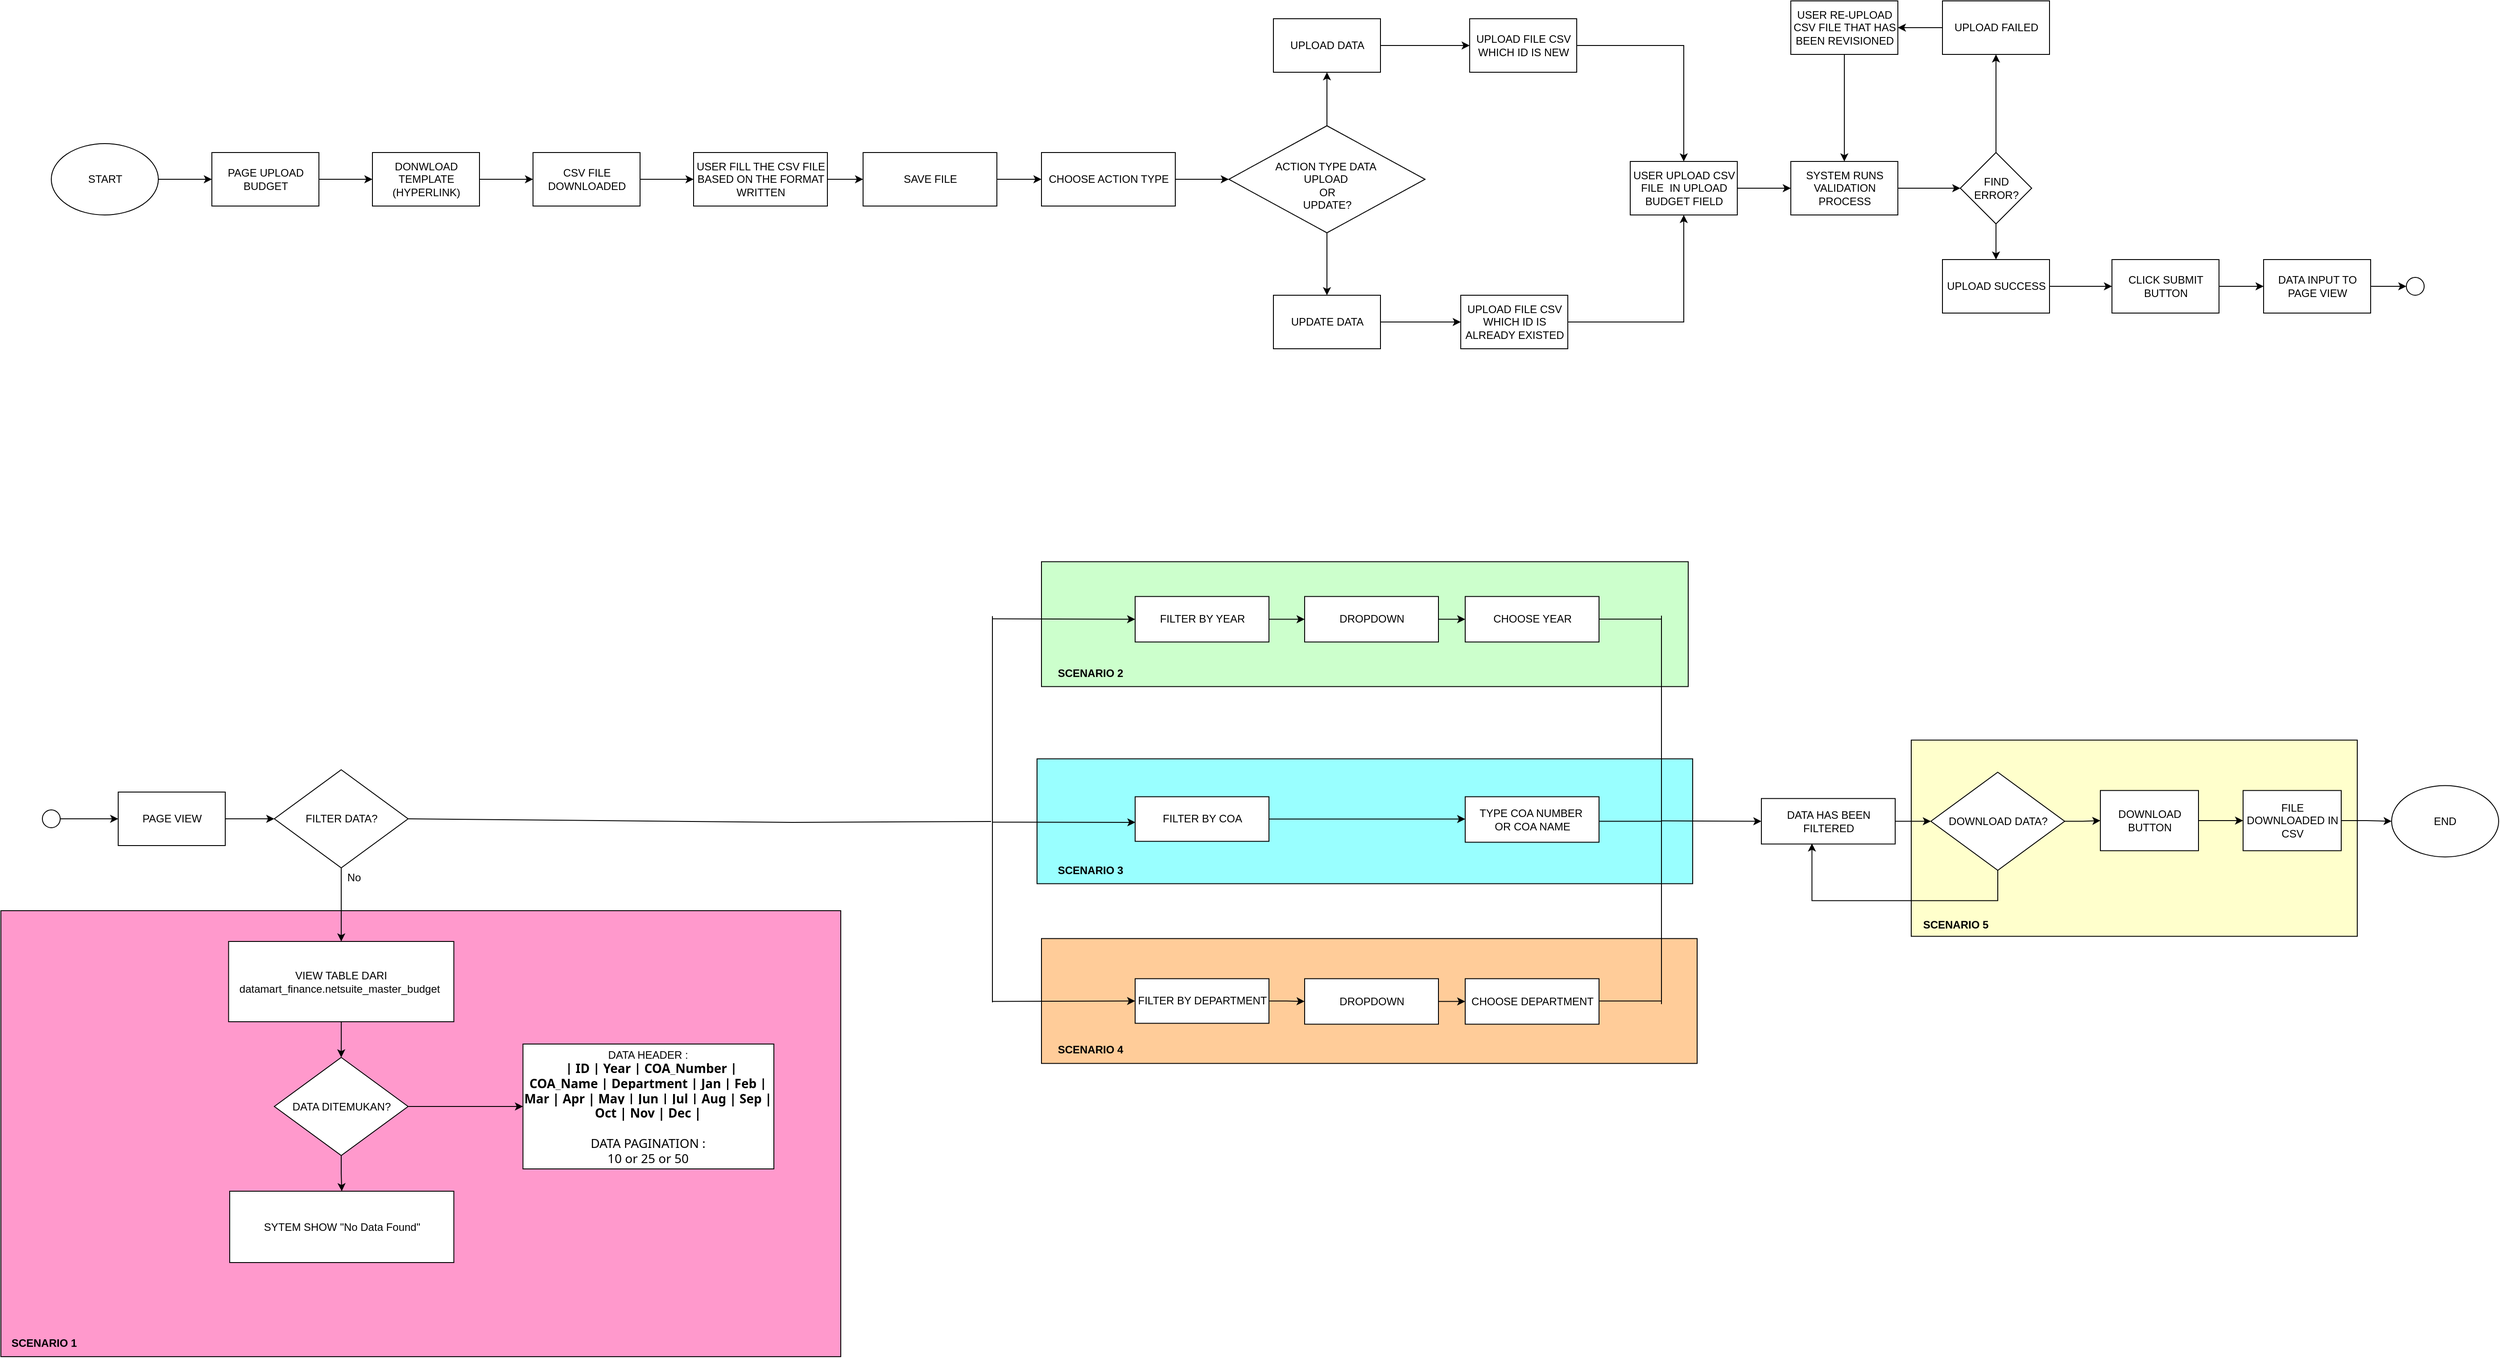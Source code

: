 <mxfile version="26.1.1">
  <diagram name="Page-1" id="rVhgOGxeyQuXEXUFn2q0">
    <mxGraphModel dx="5580" dy="2460" grid="1" gridSize="10" guides="1" tooltips="1" connect="1" arrows="1" fold="1" page="1" pageScale="1" pageWidth="850" pageHeight="1100" math="0" shadow="0">
      <root>
        <mxCell id="0" />
        <mxCell id="1" parent="0" />
        <mxCell id="I8TiSBE5ZwDcG0NRmcf--130" value="" style="rounded=0;whiteSpace=wrap;html=1;fillColor=#FFFFCC;" vertex="1" parent="1">
          <mxGeometry x="2261.5" y="898.75" width="500" height="220" as="geometry" />
        </mxCell>
        <mxCell id="I8TiSBE5ZwDcG0NRmcf--126" value="" style="rounded=0;whiteSpace=wrap;html=1;fillColor=#FFCC99;fontStyle=1" vertex="1" parent="1">
          <mxGeometry x="1286.5" y="1121.25" width="735" height="140" as="geometry" />
        </mxCell>
        <mxCell id="I8TiSBE5ZwDcG0NRmcf--125" value="" style="rounded=0;whiteSpace=wrap;html=1;fillColor=#99FFFF;" vertex="1" parent="1">
          <mxGeometry x="1281.5" y="919.75" width="735" height="140" as="geometry" />
        </mxCell>
        <mxCell id="I8TiSBE5ZwDcG0NRmcf--124" value="" style="rounded=0;whiteSpace=wrap;html=1;fillColor=#CCFFCC;" vertex="1" parent="1">
          <mxGeometry x="1286.5" y="698.75" width="725" height="140" as="geometry" />
        </mxCell>
        <mxCell id="I8TiSBE5ZwDcG0NRmcf--118" value="" style="rounded=0;whiteSpace=wrap;html=1;fillColor=#FF99CC;" vertex="1" parent="1">
          <mxGeometry x="120" y="1090" width="941.5" height="500" as="geometry" />
        </mxCell>
        <mxCell id="I8TiSBE5ZwDcG0NRmcf--39" value="" style="edgeStyle=orthogonalEdgeStyle;rounded=0;orthogonalLoop=1;jettySize=auto;html=1;" edge="1" parent="1" source="I8TiSBE5ZwDcG0NRmcf--1" target="I8TiSBE5ZwDcG0NRmcf--2">
          <mxGeometry relative="1" as="geometry" />
        </mxCell>
        <mxCell id="I8TiSBE5ZwDcG0NRmcf--1" value="START" style="ellipse;whiteSpace=wrap;html=1;" vertex="1" parent="1">
          <mxGeometry x="176.5" y="230" width="120" height="80" as="geometry" />
        </mxCell>
        <mxCell id="I8TiSBE5ZwDcG0NRmcf--40" value="" style="edgeStyle=orthogonalEdgeStyle;rounded=0;orthogonalLoop=1;jettySize=auto;html=1;" edge="1" parent="1" source="I8TiSBE5ZwDcG0NRmcf--2" target="I8TiSBE5ZwDcG0NRmcf--20">
          <mxGeometry relative="1" as="geometry" />
        </mxCell>
        <mxCell id="I8TiSBE5ZwDcG0NRmcf--2" value="PAGE UPLOAD BUDGET" style="rounded=0;whiteSpace=wrap;html=1;" vertex="1" parent="1">
          <mxGeometry x="356.5" y="240" width="120" height="60" as="geometry" />
        </mxCell>
        <mxCell id="I8TiSBE5ZwDcG0NRmcf--46" value="" style="edgeStyle=orthogonalEdgeStyle;rounded=0;orthogonalLoop=1;jettySize=auto;html=1;" edge="1" parent="1" source="I8TiSBE5ZwDcG0NRmcf--4" target="I8TiSBE5ZwDcG0NRmcf--6">
          <mxGeometry relative="1" as="geometry" />
        </mxCell>
        <mxCell id="I8TiSBE5ZwDcG0NRmcf--47" value="" style="edgeStyle=orthogonalEdgeStyle;rounded=0;orthogonalLoop=1;jettySize=auto;html=1;" edge="1" parent="1" source="I8TiSBE5ZwDcG0NRmcf--4" target="I8TiSBE5ZwDcG0NRmcf--5">
          <mxGeometry relative="1" as="geometry" />
        </mxCell>
        <mxCell id="I8TiSBE5ZwDcG0NRmcf--4" value="&lt;div&gt;&lt;br&gt;&lt;/div&gt;ACTION TYPE DATA&amp;nbsp;&lt;div&gt;UPLOAD&amp;nbsp;&lt;div&gt;OR&lt;/div&gt;&lt;div&gt;UPDATE?&lt;/div&gt;&lt;/div&gt;" style="rhombus;whiteSpace=wrap;html=1;" vertex="1" parent="1">
          <mxGeometry x="1496.5" y="210" width="220" height="120" as="geometry" />
        </mxCell>
        <mxCell id="I8TiSBE5ZwDcG0NRmcf--49" value="" style="edgeStyle=orthogonalEdgeStyle;rounded=0;orthogonalLoop=1;jettySize=auto;html=1;" edge="1" parent="1" source="I8TiSBE5ZwDcG0NRmcf--5" target="I8TiSBE5ZwDcG0NRmcf--8">
          <mxGeometry relative="1" as="geometry" />
        </mxCell>
        <mxCell id="I8TiSBE5ZwDcG0NRmcf--5" value="UPDATE DATA" style="rounded=0;whiteSpace=wrap;html=1;" vertex="1" parent="1">
          <mxGeometry x="1546.5" y="400" width="120" height="60" as="geometry" />
        </mxCell>
        <mxCell id="I8TiSBE5ZwDcG0NRmcf--48" value="" style="edgeStyle=orthogonalEdgeStyle;rounded=0;orthogonalLoop=1;jettySize=auto;html=1;" edge="1" parent="1" source="I8TiSBE5ZwDcG0NRmcf--6" target="I8TiSBE5ZwDcG0NRmcf--7">
          <mxGeometry relative="1" as="geometry" />
        </mxCell>
        <mxCell id="I8TiSBE5ZwDcG0NRmcf--6" value="UPLOAD DATA" style="rounded=0;whiteSpace=wrap;html=1;" vertex="1" parent="1">
          <mxGeometry x="1546.5" y="90" width="120" height="60" as="geometry" />
        </mxCell>
        <mxCell id="I8TiSBE5ZwDcG0NRmcf--50" style="edgeStyle=orthogonalEdgeStyle;rounded=0;orthogonalLoop=1;jettySize=auto;html=1;" edge="1" parent="1" source="I8TiSBE5ZwDcG0NRmcf--7" target="I8TiSBE5ZwDcG0NRmcf--23">
          <mxGeometry relative="1" as="geometry" />
        </mxCell>
        <mxCell id="I8TiSBE5ZwDcG0NRmcf--7" value="UPLOAD FILE CSV WHICH ID IS NEW" style="rounded=0;whiteSpace=wrap;html=1;" vertex="1" parent="1">
          <mxGeometry x="1766.5" y="90" width="120" height="60" as="geometry" />
        </mxCell>
        <mxCell id="I8TiSBE5ZwDcG0NRmcf--51" style="edgeStyle=orthogonalEdgeStyle;rounded=0;orthogonalLoop=1;jettySize=auto;html=1;entryX=0.5;entryY=1;entryDx=0;entryDy=0;" edge="1" parent="1" source="I8TiSBE5ZwDcG0NRmcf--8" target="I8TiSBE5ZwDcG0NRmcf--23">
          <mxGeometry relative="1" as="geometry" />
        </mxCell>
        <mxCell id="I8TiSBE5ZwDcG0NRmcf--8" value="UPLOAD FILE CSV WHICH ID IS ALREADY EXISTED" style="rounded=0;whiteSpace=wrap;html=1;" vertex="1" parent="1">
          <mxGeometry x="1756.5" y="400" width="120" height="60" as="geometry" />
        </mxCell>
        <mxCell id="I8TiSBE5ZwDcG0NRmcf--62" value="" style="edgeStyle=orthogonalEdgeStyle;rounded=0;orthogonalLoop=1;jettySize=auto;html=1;" edge="1" parent="1" source="I8TiSBE5ZwDcG0NRmcf--10" target="I8TiSBE5ZwDcG0NRmcf--13">
          <mxGeometry relative="1" as="geometry" />
        </mxCell>
        <mxCell id="I8TiSBE5ZwDcG0NRmcf--10" value="PAGE VIEW" style="rounded=0;whiteSpace=wrap;html=1;" vertex="1" parent="1">
          <mxGeometry x="251.5" y="957" width="120" height="60" as="geometry" />
        </mxCell>
        <mxCell id="I8TiSBE5ZwDcG0NRmcf--60" value="" style="edgeStyle=orthogonalEdgeStyle;rounded=0;orthogonalLoop=1;jettySize=auto;html=1;" edge="1" parent="1" source="I8TiSBE5ZwDcG0NRmcf--12" target="I8TiSBE5ZwDcG0NRmcf--31">
          <mxGeometry relative="1" as="geometry" />
        </mxCell>
        <mxCell id="I8TiSBE5ZwDcG0NRmcf--12" value="DATA INPUT TO PAGE VIEW" style="rounded=0;whiteSpace=wrap;html=1;" vertex="1" parent="1">
          <mxGeometry x="2656.5" y="360" width="120" height="60" as="geometry" />
        </mxCell>
        <mxCell id="I8TiSBE5ZwDcG0NRmcf--64" value="" style="edgeStyle=orthogonalEdgeStyle;rounded=0;orthogonalLoop=1;jettySize=auto;html=1;" edge="1" parent="1" source="I8TiSBE5ZwDcG0NRmcf--13" target="I8TiSBE5ZwDcG0NRmcf--14">
          <mxGeometry relative="1" as="geometry" />
        </mxCell>
        <mxCell id="I8TiSBE5ZwDcG0NRmcf--13" value="&lt;div&gt;FILTER DATA?&lt;/div&gt;" style="rhombus;whiteSpace=wrap;html=1;" vertex="1" parent="1">
          <mxGeometry x="426.5" y="932" width="150" height="110" as="geometry" />
        </mxCell>
        <mxCell id="I8TiSBE5ZwDcG0NRmcf--75" value="" style="edgeStyle=orthogonalEdgeStyle;rounded=0;orthogonalLoop=1;jettySize=auto;html=1;" edge="1" parent="1" source="I8TiSBE5ZwDcG0NRmcf--14" target="I8TiSBE5ZwDcG0NRmcf--74">
          <mxGeometry relative="1" as="geometry" />
        </mxCell>
        <mxCell id="I8TiSBE5ZwDcG0NRmcf--14" value="VIEW TABLE DARI&lt;div&gt;datamart_finance.netsuite_master_budget&amp;nbsp;&lt;/div&gt;" style="rounded=0;whiteSpace=wrap;html=1;" vertex="1" parent="1">
          <mxGeometry x="375.25" y="1124.5" width="252.5" height="90" as="geometry" />
        </mxCell>
        <mxCell id="I8TiSBE5ZwDcG0NRmcf--101" style="edgeStyle=orthogonalEdgeStyle;rounded=0;orthogonalLoop=1;jettySize=auto;html=1;entryX=0;entryY=0.5;entryDx=0;entryDy=0;" edge="1" parent="1" source="I8TiSBE5ZwDcG0NRmcf--15" target="I8TiSBE5ZwDcG0NRmcf--89">
          <mxGeometry relative="1" as="geometry" />
        </mxCell>
        <mxCell id="I8TiSBE5ZwDcG0NRmcf--15" value="FILTER BY YEAR" style="rounded=0;whiteSpace=wrap;html=1;" vertex="1" parent="1">
          <mxGeometry x="1391.5" y="737.75" width="150" height="51" as="geometry" />
        </mxCell>
        <mxCell id="I8TiSBE5ZwDcG0NRmcf--66" value="" style="edgeStyle=orthogonalEdgeStyle;rounded=0;orthogonalLoop=1;jettySize=auto;html=1;" edge="1" parent="1" source="I8TiSBE5ZwDcG0NRmcf--16" target="I8TiSBE5ZwDcG0NRmcf--17">
          <mxGeometry relative="1" as="geometry" />
        </mxCell>
        <mxCell id="I8TiSBE5ZwDcG0NRmcf--16" value="&lt;div&gt;DOWNLOAD DATA?&lt;/div&gt;" style="rhombus;whiteSpace=wrap;html=1;" vertex="1" parent="1">
          <mxGeometry x="2283.5" y="934.75" width="150" height="110" as="geometry" />
        </mxCell>
        <mxCell id="I8TiSBE5ZwDcG0NRmcf--67" value="" style="edgeStyle=orthogonalEdgeStyle;rounded=0;orthogonalLoop=1;jettySize=auto;html=1;" edge="1" parent="1" source="I8TiSBE5ZwDcG0NRmcf--17" target="I8TiSBE5ZwDcG0NRmcf--18">
          <mxGeometry relative="1" as="geometry" />
        </mxCell>
        <mxCell id="I8TiSBE5ZwDcG0NRmcf--17" value="DOWNLOAD BUTTON" style="rounded=0;whiteSpace=wrap;html=1;" vertex="1" parent="1">
          <mxGeometry x="2473.5" y="955.25" width="110" height="67.5" as="geometry" />
        </mxCell>
        <mxCell id="I8TiSBE5ZwDcG0NRmcf--69" value="" style="edgeStyle=orthogonalEdgeStyle;rounded=0;orthogonalLoop=1;jettySize=auto;html=1;entryX=0;entryY=0.5;entryDx=0;entryDy=0;" edge="1" parent="1" source="I8TiSBE5ZwDcG0NRmcf--18" target="I8TiSBE5ZwDcG0NRmcf--68">
          <mxGeometry relative="1" as="geometry">
            <mxPoint x="2788.5" y="989.841" as="targetPoint" />
          </mxGeometry>
        </mxCell>
        <mxCell id="I8TiSBE5ZwDcG0NRmcf--18" value="FILE DOWNLOADED IN CSV" style="rounded=0;whiteSpace=wrap;html=1;" vertex="1" parent="1">
          <mxGeometry x="2633.5" y="955.25" width="110" height="67.5" as="geometry" />
        </mxCell>
        <mxCell id="I8TiSBE5ZwDcG0NRmcf--41" value="" style="edgeStyle=orthogonalEdgeStyle;rounded=0;orthogonalLoop=1;jettySize=auto;html=1;" edge="1" parent="1" source="I8TiSBE5ZwDcG0NRmcf--20" target="I8TiSBE5ZwDcG0NRmcf--21">
          <mxGeometry relative="1" as="geometry" />
        </mxCell>
        <mxCell id="I8TiSBE5ZwDcG0NRmcf--20" value="DONWLOAD TEMPLATE&lt;div&gt;(HYPERLINK)&lt;/div&gt;" style="rounded=0;whiteSpace=wrap;html=1;" vertex="1" parent="1">
          <mxGeometry x="536.5" y="240" width="120" height="60" as="geometry" />
        </mxCell>
        <mxCell id="I8TiSBE5ZwDcG0NRmcf--42" value="" style="edgeStyle=orthogonalEdgeStyle;rounded=0;orthogonalLoop=1;jettySize=auto;html=1;" edge="1" parent="1" source="I8TiSBE5ZwDcG0NRmcf--21" target="I8TiSBE5ZwDcG0NRmcf--22">
          <mxGeometry relative="1" as="geometry" />
        </mxCell>
        <mxCell id="I8TiSBE5ZwDcG0NRmcf--21" value="CSV FILE DOWNLOADED" style="rounded=0;whiteSpace=wrap;html=1;" vertex="1" parent="1">
          <mxGeometry x="716.5" y="240" width="120" height="60" as="geometry" />
        </mxCell>
        <mxCell id="I8TiSBE5ZwDcG0NRmcf--43" value="" style="edgeStyle=orthogonalEdgeStyle;rounded=0;orthogonalLoop=1;jettySize=auto;html=1;" edge="1" parent="1" source="I8TiSBE5ZwDcG0NRmcf--22" target="I8TiSBE5ZwDcG0NRmcf--37">
          <mxGeometry relative="1" as="geometry" />
        </mxCell>
        <mxCell id="I8TiSBE5ZwDcG0NRmcf--22" value="USER FILL THE CSV FILE BASED ON THE FORMAT WRITTEN" style="rounded=0;whiteSpace=wrap;html=1;" vertex="1" parent="1">
          <mxGeometry x="896.5" y="240" width="150" height="60" as="geometry" />
        </mxCell>
        <mxCell id="I8TiSBE5ZwDcG0NRmcf--52" value="" style="edgeStyle=orthogonalEdgeStyle;rounded=0;orthogonalLoop=1;jettySize=auto;html=1;" edge="1" parent="1" source="I8TiSBE5ZwDcG0NRmcf--23" target="I8TiSBE5ZwDcG0NRmcf--24">
          <mxGeometry relative="1" as="geometry" />
        </mxCell>
        <mxCell id="I8TiSBE5ZwDcG0NRmcf--23" value="USER UPLOAD CSV FILE&amp;nbsp; IN UPLOAD BUDGET FIELD" style="rounded=0;whiteSpace=wrap;html=1;" vertex="1" parent="1">
          <mxGeometry x="1946.5" y="250" width="120" height="60" as="geometry" />
        </mxCell>
        <mxCell id="I8TiSBE5ZwDcG0NRmcf--53" value="" style="edgeStyle=orthogonalEdgeStyle;rounded=0;orthogonalLoop=1;jettySize=auto;html=1;" edge="1" parent="1" source="I8TiSBE5ZwDcG0NRmcf--24" target="I8TiSBE5ZwDcG0NRmcf--25">
          <mxGeometry relative="1" as="geometry" />
        </mxCell>
        <mxCell id="I8TiSBE5ZwDcG0NRmcf--24" value="SYSTEM RUNS VALIDATION PROCESS" style="rounded=0;whiteSpace=wrap;html=1;" vertex="1" parent="1">
          <mxGeometry x="2126.5" y="250" width="120" height="60" as="geometry" />
        </mxCell>
        <mxCell id="I8TiSBE5ZwDcG0NRmcf--54" value="" style="edgeStyle=orthogonalEdgeStyle;rounded=0;orthogonalLoop=1;jettySize=auto;html=1;" edge="1" parent="1" source="I8TiSBE5ZwDcG0NRmcf--25" target="I8TiSBE5ZwDcG0NRmcf--26">
          <mxGeometry relative="1" as="geometry" />
        </mxCell>
        <mxCell id="I8TiSBE5ZwDcG0NRmcf--57" value="" style="edgeStyle=orthogonalEdgeStyle;rounded=0;orthogonalLoop=1;jettySize=auto;html=1;" edge="1" parent="1" source="I8TiSBE5ZwDcG0NRmcf--25" target="I8TiSBE5ZwDcG0NRmcf--27">
          <mxGeometry relative="1" as="geometry" />
        </mxCell>
        <mxCell id="I8TiSBE5ZwDcG0NRmcf--25" value="FIND ERROR?" style="rhombus;whiteSpace=wrap;html=1;" vertex="1" parent="1">
          <mxGeometry x="2316.5" y="240" width="80" height="80" as="geometry" />
        </mxCell>
        <mxCell id="I8TiSBE5ZwDcG0NRmcf--55" value="" style="edgeStyle=orthogonalEdgeStyle;rounded=0;orthogonalLoop=1;jettySize=auto;html=1;" edge="1" parent="1" source="I8TiSBE5ZwDcG0NRmcf--26" target="I8TiSBE5ZwDcG0NRmcf--29">
          <mxGeometry relative="1" as="geometry" />
        </mxCell>
        <mxCell id="I8TiSBE5ZwDcG0NRmcf--26" value="UPLOAD FAILED" style="rounded=0;whiteSpace=wrap;html=1;" vertex="1" parent="1">
          <mxGeometry x="2296.5" y="70" width="120" height="60" as="geometry" />
        </mxCell>
        <mxCell id="I8TiSBE5ZwDcG0NRmcf--58" value="" style="edgeStyle=orthogonalEdgeStyle;rounded=0;orthogonalLoop=1;jettySize=auto;html=1;" edge="1" parent="1" source="I8TiSBE5ZwDcG0NRmcf--27" target="I8TiSBE5ZwDcG0NRmcf--30">
          <mxGeometry relative="1" as="geometry" />
        </mxCell>
        <mxCell id="I8TiSBE5ZwDcG0NRmcf--27" value="UPLOAD SUCCESS" style="rounded=0;whiteSpace=wrap;html=1;" vertex="1" parent="1">
          <mxGeometry x="2296.5" y="360" width="120" height="60" as="geometry" />
        </mxCell>
        <mxCell id="I8TiSBE5ZwDcG0NRmcf--56" style="edgeStyle=orthogonalEdgeStyle;rounded=0;orthogonalLoop=1;jettySize=auto;html=1;entryX=0.5;entryY=0;entryDx=0;entryDy=0;" edge="1" parent="1" source="I8TiSBE5ZwDcG0NRmcf--29" target="I8TiSBE5ZwDcG0NRmcf--24">
          <mxGeometry relative="1" as="geometry" />
        </mxCell>
        <mxCell id="I8TiSBE5ZwDcG0NRmcf--29" value="USER RE-UPLOAD CSV FILE THAT HAS BEEN REVISIONED" style="rounded=0;whiteSpace=wrap;html=1;" vertex="1" parent="1">
          <mxGeometry x="2126.5" y="70" width="120" height="60" as="geometry" />
        </mxCell>
        <mxCell id="I8TiSBE5ZwDcG0NRmcf--59" value="" style="edgeStyle=orthogonalEdgeStyle;rounded=0;orthogonalLoop=1;jettySize=auto;html=1;" edge="1" parent="1" source="I8TiSBE5ZwDcG0NRmcf--30" target="I8TiSBE5ZwDcG0NRmcf--12">
          <mxGeometry relative="1" as="geometry" />
        </mxCell>
        <mxCell id="I8TiSBE5ZwDcG0NRmcf--30" value="CLICK SUBMIT BUTTON" style="rounded=0;whiteSpace=wrap;html=1;" vertex="1" parent="1">
          <mxGeometry x="2486.5" y="360" width="120" height="60" as="geometry" />
        </mxCell>
        <mxCell id="I8TiSBE5ZwDcG0NRmcf--31" value="" style="verticalLabelPosition=bottom;verticalAlign=top;html=1;shape=mxgraph.flowchart.on-page_reference;" vertex="1" parent="1">
          <mxGeometry x="2816.5" y="380" width="20" height="20" as="geometry" />
        </mxCell>
        <mxCell id="I8TiSBE5ZwDcG0NRmcf--61" value="" style="edgeStyle=orthogonalEdgeStyle;rounded=0;orthogonalLoop=1;jettySize=auto;html=1;" edge="1" parent="1" source="I8TiSBE5ZwDcG0NRmcf--32" target="I8TiSBE5ZwDcG0NRmcf--10">
          <mxGeometry relative="1" as="geometry" />
        </mxCell>
        <mxCell id="I8TiSBE5ZwDcG0NRmcf--32" value="" style="verticalLabelPosition=bottom;verticalAlign=top;html=1;shape=mxgraph.flowchart.on-page_reference;" vertex="1" parent="1">
          <mxGeometry x="166.5" y="977" width="20" height="20" as="geometry" />
        </mxCell>
        <mxCell id="I8TiSBE5ZwDcG0NRmcf--44" value="" style="edgeStyle=orthogonalEdgeStyle;rounded=0;orthogonalLoop=1;jettySize=auto;html=1;" edge="1" parent="1" source="I8TiSBE5ZwDcG0NRmcf--37" target="I8TiSBE5ZwDcG0NRmcf--38">
          <mxGeometry relative="1" as="geometry" />
        </mxCell>
        <mxCell id="I8TiSBE5ZwDcG0NRmcf--37" value="SAVE FILE" style="rounded=0;whiteSpace=wrap;html=1;" vertex="1" parent="1">
          <mxGeometry x="1086.5" y="240" width="150" height="60" as="geometry" />
        </mxCell>
        <mxCell id="I8TiSBE5ZwDcG0NRmcf--45" value="" style="edgeStyle=orthogonalEdgeStyle;rounded=0;orthogonalLoop=1;jettySize=auto;html=1;" edge="1" parent="1" source="I8TiSBE5ZwDcG0NRmcf--38" target="I8TiSBE5ZwDcG0NRmcf--4">
          <mxGeometry relative="1" as="geometry" />
        </mxCell>
        <mxCell id="I8TiSBE5ZwDcG0NRmcf--38" value="CHOOSE ACTION TYPE" style="rounded=0;whiteSpace=wrap;html=1;" vertex="1" parent="1">
          <mxGeometry x="1286.5" y="240" width="150" height="60" as="geometry" />
        </mxCell>
        <mxCell id="I8TiSBE5ZwDcG0NRmcf--68" value="END" style="ellipse;whiteSpace=wrap;html=1;" vertex="1" parent="1">
          <mxGeometry x="2800" y="949.75" width="120" height="80" as="geometry" />
        </mxCell>
        <mxCell id="I8TiSBE5ZwDcG0NRmcf--70" value="DATA HEADER :&lt;br&gt;&lt;div&gt;&lt;span style=&quot;font-family: &amp;quot;Segoe UI VSS (Regular)&amp;quot;, &amp;quot;Segoe UI&amp;quot;, -apple-system, BlinkMacSystemFont, Roboto, &amp;quot;Helvetica Neue&amp;quot;, Helvetica, Ubuntu, Arial, sans-serif, &amp;quot;Apple Color Emoji&amp;quot;, &amp;quot;Segoe UI Emoji&amp;quot;, &amp;quot;Segoe UI Symbol&amp;quot;; font-size: 14px; text-align: start; background-color: rgb(255, 255, 255);&quot;&gt;&amp;nbsp;&lt;/span&gt;&lt;span style=&quot;box-sizing: border-box; font-family: &amp;quot;Segoe UI VSS (Regular)&amp;quot;, &amp;quot;Segoe UI&amp;quot;, -apple-system, BlinkMacSystemFont, Roboto, &amp;quot;Helvetica Neue&amp;quot;, Helvetica, Ubuntu, Arial, sans-serif, &amp;quot;Apple Color Emoji&amp;quot;, &amp;quot;Segoe UI Emoji&amp;quot;, &amp;quot;Segoe UI Symbol&amp;quot;; font-size: 14px; text-align: start; background-color: rgb(255, 255, 255);&quot;&gt;&lt;b&gt;&amp;nbsp;| ID | Year | COA_Number | COA_Name | Department | Jan | Feb | Mar | Apr | May | Jun | Jul | Aug | Sep | Oct | Nov | Dec |&lt;/b&gt;&lt;br&gt;&lt;br&gt;DATA PAGINATION :&lt;/span&gt;&lt;/div&gt;&lt;div&gt;&lt;span style=&quot;box-sizing: border-box; font-family: &amp;quot;Segoe UI VSS (Regular)&amp;quot;, &amp;quot;Segoe UI&amp;quot;, -apple-system, BlinkMacSystemFont, Roboto, &amp;quot;Helvetica Neue&amp;quot;, Helvetica, Ubuntu, Arial, sans-serif, &amp;quot;Apple Color Emoji&amp;quot;, &amp;quot;Segoe UI Emoji&amp;quot;, &amp;quot;Segoe UI Symbol&amp;quot;; font-size: 14px; text-align: start; background-color: rgb(255, 255, 255);&quot;&gt;10 or 25 or 50&lt;/span&gt;&lt;/div&gt;" style="rounded=0;whiteSpace=wrap;html=1;" vertex="1" parent="1">
          <mxGeometry x="705.25" y="1239.5" width="281.25" height="140" as="geometry" />
        </mxCell>
        <mxCell id="I8TiSBE5ZwDcG0NRmcf--72" value="No" style="text;html=1;align=center;verticalAlign=middle;whiteSpace=wrap;rounded=0;" vertex="1" parent="1">
          <mxGeometry x="485.5" y="1038" width="60" height="30" as="geometry" />
        </mxCell>
        <mxCell id="I8TiSBE5ZwDcG0NRmcf--77" value="" style="edgeStyle=orthogonalEdgeStyle;rounded=0;orthogonalLoop=1;jettySize=auto;html=1;" edge="1" parent="1" source="I8TiSBE5ZwDcG0NRmcf--74" target="I8TiSBE5ZwDcG0NRmcf--76">
          <mxGeometry relative="1" as="geometry" />
        </mxCell>
        <mxCell id="I8TiSBE5ZwDcG0NRmcf--74" value="&lt;div&gt;DATA DITEMUKAN?&lt;/div&gt;" style="rhombus;whiteSpace=wrap;html=1;" vertex="1" parent="1">
          <mxGeometry x="426.5" y="1254.5" width="150" height="110" as="geometry" />
        </mxCell>
        <mxCell id="I8TiSBE5ZwDcG0NRmcf--76" value="SYTEM SHOW &quot;No Data Found&quot;" style="rounded=0;whiteSpace=wrap;html=1;" vertex="1" parent="1">
          <mxGeometry x="376.5" y="1404.5" width="251.25" height="80" as="geometry" />
        </mxCell>
        <mxCell id="I8TiSBE5ZwDcG0NRmcf--78" style="edgeStyle=orthogonalEdgeStyle;rounded=0;orthogonalLoop=1;jettySize=auto;html=1;" edge="1" parent="1" source="I8TiSBE5ZwDcG0NRmcf--74" target="I8TiSBE5ZwDcG0NRmcf--70">
          <mxGeometry relative="1" as="geometry" />
        </mxCell>
        <mxCell id="I8TiSBE5ZwDcG0NRmcf--102" value="" style="edgeStyle=orthogonalEdgeStyle;rounded=0;orthogonalLoop=1;jettySize=auto;html=1;" edge="1" parent="1" source="I8TiSBE5ZwDcG0NRmcf--87" target="I8TiSBE5ZwDcG0NRmcf--94">
          <mxGeometry relative="1" as="geometry">
            <Array as="points">
              <mxPoint x="1811.5" y="1008.75" />
              <mxPoint x="1811.5" y="1008.75" />
            </Array>
          </mxGeometry>
        </mxCell>
        <mxCell id="I8TiSBE5ZwDcG0NRmcf--87" value="FILTER BY COA" style="rounded=0;whiteSpace=wrap;html=1;" vertex="1" parent="1">
          <mxGeometry x="1391.5" y="962.25" width="150" height="50" as="geometry" />
        </mxCell>
        <mxCell id="I8TiSBE5ZwDcG0NRmcf--104" style="edgeStyle=orthogonalEdgeStyle;rounded=0;orthogonalLoop=1;jettySize=auto;html=1;entryX=0;entryY=0.5;entryDx=0;entryDy=0;" edge="1" parent="1" source="I8TiSBE5ZwDcG0NRmcf--88" target="I8TiSBE5ZwDcG0NRmcf--92">
          <mxGeometry relative="1" as="geometry" />
        </mxCell>
        <mxCell id="I8TiSBE5ZwDcG0NRmcf--88" value="FILTER BY DEPARTMENT" style="rounded=0;whiteSpace=wrap;html=1;" vertex="1" parent="1">
          <mxGeometry x="1391.5" y="1166.25" width="150" height="50" as="geometry" />
        </mxCell>
        <mxCell id="I8TiSBE5ZwDcG0NRmcf--105" style="edgeStyle=orthogonalEdgeStyle;rounded=0;orthogonalLoop=1;jettySize=auto;html=1;" edge="1" parent="1" source="I8TiSBE5ZwDcG0NRmcf--89" target="I8TiSBE5ZwDcG0NRmcf--90">
          <mxGeometry relative="1" as="geometry" />
        </mxCell>
        <mxCell id="I8TiSBE5ZwDcG0NRmcf--89" value="DROPDOWN" style="rounded=0;whiteSpace=wrap;html=1;" vertex="1" parent="1">
          <mxGeometry x="1581.5" y="737.75" width="150" height="51" as="geometry" />
        </mxCell>
        <mxCell id="I8TiSBE5ZwDcG0NRmcf--90" value="CHOOSE YEAR" style="rounded=0;whiteSpace=wrap;html=1;" vertex="1" parent="1">
          <mxGeometry x="1761.5" y="737.75" width="150" height="51" as="geometry" />
        </mxCell>
        <mxCell id="I8TiSBE5ZwDcG0NRmcf--114" value="" style="edgeStyle=orthogonalEdgeStyle;rounded=0;orthogonalLoop=1;jettySize=auto;html=1;" edge="1" parent="1" source="I8TiSBE5ZwDcG0NRmcf--91" target="I8TiSBE5ZwDcG0NRmcf--16">
          <mxGeometry relative="1" as="geometry" />
        </mxCell>
        <mxCell id="I8TiSBE5ZwDcG0NRmcf--91" value="DATA HAS BEEN&lt;div&gt;FILTERED&lt;/div&gt;" style="rounded=0;whiteSpace=wrap;html=1;" vertex="1" parent="1">
          <mxGeometry x="2093.5" y="964.25" width="150" height="51" as="geometry" />
        </mxCell>
        <mxCell id="I8TiSBE5ZwDcG0NRmcf--106" style="edgeStyle=orthogonalEdgeStyle;rounded=0;orthogonalLoop=1;jettySize=auto;html=1;" edge="1" parent="1" source="I8TiSBE5ZwDcG0NRmcf--92" target="I8TiSBE5ZwDcG0NRmcf--93">
          <mxGeometry relative="1" as="geometry" />
        </mxCell>
        <mxCell id="I8TiSBE5ZwDcG0NRmcf--92" value="DROPDOWN" style="rounded=0;whiteSpace=wrap;html=1;" vertex="1" parent="1">
          <mxGeometry x="1581.5" y="1166.25" width="150" height="51" as="geometry" />
        </mxCell>
        <mxCell id="I8TiSBE5ZwDcG0NRmcf--93" value="CHOOSE DEPARTMENT" style="rounded=0;whiteSpace=wrap;html=1;" vertex="1" parent="1">
          <mxGeometry x="1761.5" y="1166.25" width="150" height="51" as="geometry" />
        </mxCell>
        <mxCell id="I8TiSBE5ZwDcG0NRmcf--94" value="TYPE COA NUMBER&amp;nbsp;&lt;div&gt;OR COA NAME&lt;/div&gt;" style="rounded=0;whiteSpace=wrap;html=1;" vertex="1" parent="1">
          <mxGeometry x="1761.5" y="962.25" width="150" height="51" as="geometry" />
        </mxCell>
        <mxCell id="I8TiSBE5ZwDcG0NRmcf--95" value="" style="endArrow=none;html=1;rounded=0;exitX=1;exitY=0.5;exitDx=0;exitDy=0;" edge="1" parent="1" source="I8TiSBE5ZwDcG0NRmcf--13">
          <mxGeometry width="50" height="50" relative="1" as="geometry">
            <mxPoint x="1186.5" y="997" as="sourcePoint" />
            <mxPoint x="1230" y="990" as="targetPoint" />
            <Array as="points">
              <mxPoint x="1006.5" y="991" />
            </Array>
          </mxGeometry>
        </mxCell>
        <mxCell id="I8TiSBE5ZwDcG0NRmcf--96" value="" style="endArrow=none;html=1;rounded=0;" edge="1" parent="1">
          <mxGeometry width="50" height="50" relative="1" as="geometry">
            <mxPoint x="1231.5" y="1192.75" as="sourcePoint" />
            <mxPoint x="1231.5" y="759.75" as="targetPoint" />
          </mxGeometry>
        </mxCell>
        <mxCell id="I8TiSBE5ZwDcG0NRmcf--97" value="" style="endArrow=classic;html=1;rounded=0;entryX=0;entryY=0.5;entryDx=0;entryDy=0;" edge="1" parent="1" target="I8TiSBE5ZwDcG0NRmcf--15">
          <mxGeometry width="50" height="50" relative="1" as="geometry">
            <mxPoint x="1231.5" y="762.75" as="sourcePoint" />
            <mxPoint x="1381.5" y="827.75" as="targetPoint" />
          </mxGeometry>
        </mxCell>
        <mxCell id="I8TiSBE5ZwDcG0NRmcf--99" value="" style="endArrow=classic;html=1;rounded=0;entryX=0;entryY=0.5;entryDx=0;entryDy=0;" edge="1" parent="1" target="I8TiSBE5ZwDcG0NRmcf--88">
          <mxGeometry width="50" height="50" relative="1" as="geometry">
            <mxPoint x="1231.5" y="1191.75" as="sourcePoint" />
            <mxPoint x="1401.5" y="834.5" as="targetPoint" />
          </mxGeometry>
        </mxCell>
        <mxCell id="I8TiSBE5ZwDcG0NRmcf--109" value="" style="endArrow=none;html=1;rounded=0;" edge="1" parent="1">
          <mxGeometry width="50" height="50" relative="1" as="geometry">
            <mxPoint x="1981.5" y="1194.75" as="sourcePoint" />
            <mxPoint x="1981.5" y="759.25" as="targetPoint" />
          </mxGeometry>
        </mxCell>
        <mxCell id="I8TiSBE5ZwDcG0NRmcf--110" value="" style="endArrow=none;html=1;rounded=0;exitX=1.003;exitY=0.539;exitDx=0;exitDy=0;exitPerimeter=0;" edge="1" parent="1" source="I8TiSBE5ZwDcG0NRmcf--94">
          <mxGeometry width="50" height="50" relative="1" as="geometry">
            <mxPoint x="1951.5" y="877.75" as="sourcePoint" />
            <mxPoint x="1981.5" y="989.75" as="targetPoint" />
          </mxGeometry>
        </mxCell>
        <mxCell id="I8TiSBE5ZwDcG0NRmcf--111" value="" style="endArrow=none;html=1;rounded=0;exitX=1.003;exitY=0.539;exitDx=0;exitDy=0;exitPerimeter=0;" edge="1" parent="1">
          <mxGeometry width="50" height="50" relative="1" as="geometry">
            <mxPoint x="1911.5" y="763.13" as="sourcePoint" />
            <mxPoint x="1981.5" y="763.13" as="targetPoint" />
          </mxGeometry>
        </mxCell>
        <mxCell id="I8TiSBE5ZwDcG0NRmcf--113" value="" style="endArrow=classic;html=1;rounded=0;entryX=0;entryY=0.5;entryDx=0;entryDy=0;" edge="1" parent="1" target="I8TiSBE5ZwDcG0NRmcf--91">
          <mxGeometry width="50" height="50" relative="1" as="geometry">
            <mxPoint x="1981.5" y="989.25" as="sourcePoint" />
            <mxPoint x="2041.5" y="999.25" as="targetPoint" />
          </mxGeometry>
        </mxCell>
        <mxCell id="I8TiSBE5ZwDcG0NRmcf--121" value="" style="endArrow=classic;html=1;rounded=0;entryX=0.002;entryY=0.574;entryDx=0;entryDy=0;entryPerimeter=0;" edge="1" parent="1" target="I8TiSBE5ZwDcG0NRmcf--87">
          <mxGeometry width="50" height="50" relative="1" as="geometry">
            <mxPoint x="1231.5" y="990.75" as="sourcePoint" />
            <mxPoint x="1391.5" y="828.75" as="targetPoint" />
          </mxGeometry>
        </mxCell>
        <mxCell id="I8TiSBE5ZwDcG0NRmcf--123" value="" style="endArrow=none;html=1;rounded=0;exitX=1.003;exitY=0.539;exitDx=0;exitDy=0;exitPerimeter=0;" edge="1" parent="1">
          <mxGeometry width="50" height="50" relative="1" as="geometry">
            <mxPoint x="1911.5" y="1191.22" as="sourcePoint" />
            <mxPoint x="1981.5" y="1191.22" as="targetPoint" />
          </mxGeometry>
        </mxCell>
        <mxCell id="I8TiSBE5ZwDcG0NRmcf--129" style="edgeStyle=orthogonalEdgeStyle;rounded=0;orthogonalLoop=1;jettySize=auto;html=1;entryX=0.378;entryY=0.989;entryDx=0;entryDy=0;entryPerimeter=0;exitX=0.5;exitY=1;exitDx=0;exitDy=0;" edge="1" parent="1" source="I8TiSBE5ZwDcG0NRmcf--16" target="I8TiSBE5ZwDcG0NRmcf--91">
          <mxGeometry relative="1" as="geometry">
            <mxPoint x="2363.5" y="1118.75" as="sourcePoint" />
            <Array as="points">
              <mxPoint x="2358.5" y="1078.75" />
              <mxPoint x="2150.5" y="1078.75" />
            </Array>
          </mxGeometry>
        </mxCell>
        <mxCell id="I8TiSBE5ZwDcG0NRmcf--132" value="&lt;b&gt;SCENARIO 1&lt;/b&gt;" style="text;html=1;align=center;verticalAlign=middle;whiteSpace=wrap;rounded=0;" vertex="1" parent="1">
          <mxGeometry x="127" y="1560" width="83" height="30" as="geometry" />
        </mxCell>
        <mxCell id="I8TiSBE5ZwDcG0NRmcf--133" value="&lt;b&gt;SCENARIO 2&lt;/b&gt;" style="text;html=1;align=center;verticalAlign=middle;whiteSpace=wrap;rounded=0;" vertex="1" parent="1">
          <mxGeometry x="1300" y="808.75" width="83" height="30" as="geometry" />
        </mxCell>
        <mxCell id="I8TiSBE5ZwDcG0NRmcf--134" value="&lt;b&gt;SCENARIO 3&lt;/b&gt;" style="text;html=1;align=center;verticalAlign=middle;whiteSpace=wrap;rounded=0;" vertex="1" parent="1">
          <mxGeometry x="1300" y="1029.75" width="83" height="30" as="geometry" />
        </mxCell>
        <mxCell id="I8TiSBE5ZwDcG0NRmcf--135" value="&lt;b&gt;SCENARIO 4&lt;/b&gt;" style="text;html=1;align=center;verticalAlign=middle;whiteSpace=wrap;rounded=0;" vertex="1" parent="1">
          <mxGeometry x="1300" y="1231.25" width="83" height="30" as="geometry" />
        </mxCell>
        <mxCell id="I8TiSBE5ZwDcG0NRmcf--136" value="&lt;b&gt;SCENARIO 5&lt;/b&gt;" style="text;html=1;align=center;verticalAlign=middle;whiteSpace=wrap;rounded=0;" vertex="1" parent="1">
          <mxGeometry x="2270" y="1091.25" width="83" height="30" as="geometry" />
        </mxCell>
      </root>
    </mxGraphModel>
  </diagram>
</mxfile>
